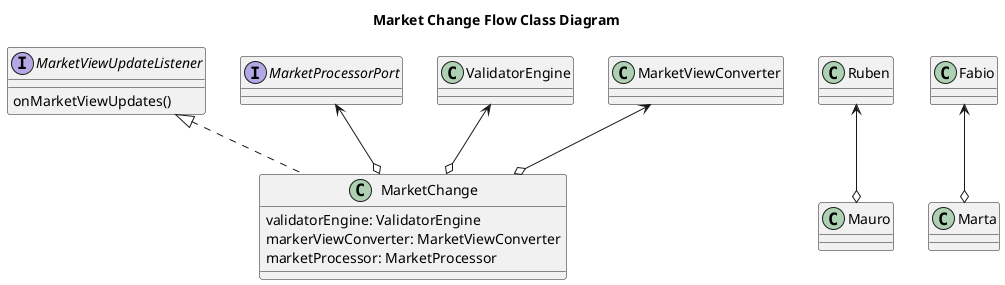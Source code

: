 @startuml
skinparam backgroundColor white

title Market Change Flow Class Diagram

class MarketChange{
validatorEngine: ValidatorEngine
markerViewConverter: MarketViewConverter
marketProcessor: MarketProcessor
}

interface MarketViewUpdateListener{
onMarketViewUpdates()
}

interface MarketProcessorPort{
}

MarketViewUpdateListener <|.. MarketChange
ValidatorEngine <--o MarketChange
MarketViewConverter <--o MarketChange
MarketProcessorPort <--o MarketChange
Ruben <--o Mauro
Fabio <--o Marta

@enduml